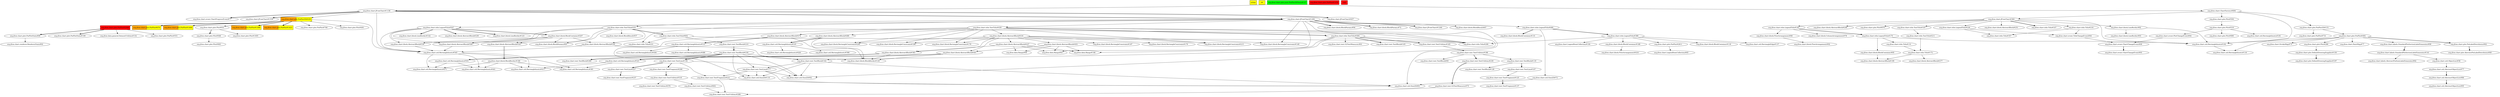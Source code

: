 digraph enhanced {
	"ochiai" [style=striped shape=box fillcolor="yellow"];
	"d4" [style=striped shape=box fillcolor="yellow"];
	"org.jfree.chart.plot.PiePlot#1398" [style=striped shape=box fillcolor="orange:yellow"];
	"org.jfree.chart.plot.PiePlot3D#230" [style=striped shape=box fillcolor="orange:yellow"];
	"org.jfree.chart.plot.junit.PiePlot3DTests#137" [style=striped shape=box fillcolor="green"];
	"org.jfree.chart.plot.PiePlot#1423" [style=striped shape=box fillcolor="orange:yellow"];
	"org.jfree.chart.plot.PiePlot#2049" [style=striped shape=box fillcolor="red"];
	"org.jfree.chart.plot.PiePlot#1378" [style=striped shape=box fillcolor="red"];
	"org.jfree.chart.plot.PiePlot#670" [style=striped shape=box fillcolor="orange:yellow"];
	"org.jfree.chart.plot.PiePlot#1448" [style=striped shape=box fillcolor="orange:yellow"];
	"real" [style=striped shape=box fillcolor="red"];
	"org.jfree.chart.event.TitleChangeEvent#64" -> "org.jfree.chart.event.ChartChangeEvent#69";
	"org.jfree.chart.event.PlotChangeEvent#64" -> "org.jfree.chart.event.ChartChangeEvent#69";
	"org.jfree.chart.block.AbstractBlock#474" -> "org.jfree.chart.util.RectangleInsets#512" [style=bold];
	"org.jfree.chart.util.RectangleInsets#102" -> "org.jfree.chart.util.RectangleInsets#116";
	"org.jfree.chart.plot.PiePlot#492" -> "org.jfree.chart.util.RectangleInsets#116";
	"org.jfree.chart.text.TextFragment#125" -> "org.jfree.chart.text.TextFragment#137" [style=bold];
	"org.jfree.chart.title.LegendTitle#175" -> "org.jfree.chart.title.Title#131";
	"org.jfree.chart.block.BlockBorder#166" -> "org.jfree.chart.util.RectangleInsets#471";
	"org.jfree.chart.util.RectangleInsets#545" -> "org.jfree.chart.util.RectangleInsets#471";
	"org.jfree.chart.util.RectangleInsets#501" -> "org.jfree.chart.util.RectangleInsets#471";
	"org.jfree.chart.util.AbstractObjectList#77" -> "org.jfree.chart.util.AbstractObjectList#86" [style=bold];
	"org.jfree.chart.text.TextLine#177" -> "org.jfree.chart.util.Size2D#81";
	"org.jfree.chart.title.TextTitle#439" -> "org.jfree.chart.util.Size2D#81";
	"org.jfree.chart.text.TextFragment#221" -> "org.jfree.chart.util.Size2D#81";
	"org.jfree.chart.text.TextBlock#162" -> "org.jfree.chart.util.Size2D#81";
	"org.jfree.chart.util.Size2D#72" -> "org.jfree.chart.util.Size2D#81";
	"org.jfree.chart.plot.PiePlot#2049" -> "org.jfree.chart.plot.PiePlotState#89" [style=bold];
	"org.jfree.chart.block.AbstractBlock#416" -> "org.jfree.chart.block.AbstractBlock#452";
	"org.jfree.chart.JFreeChart#1136" -> "org.jfree.chart.JFreeChart#457" [style=bold];
	"org.jfree.chart.labels.StandardPieSectionLabelGenerator#141" -> "org.jfree.chart.labels.AbstractPieItemLabelGenerator#82";
	"org.jfree.chart.JFreeChart#364" -> "org.jfree.chart.block.AbstractBlock#209";
	"org.jfree.chart.ChartFactory#694" -> "org.jfree.chart.util.RectangleInsets#102";
	"org.jfree.chart.block.LineBorder#82" -> "org.jfree.chart.util.RectangleInsets#102";
	"org.jfree.chart.plot.PiePlot#492" -> "org.jfree.chart.util.RectangleInsets#102";
	"org.jfree.chart.title.LegendTitle#175" -> "org.jfree.chart.util.RectangleInsets#102";
	"org.jfree.chart.JFreeChart#364" -> "org.jfree.chart.util.RectangleInsets#102";
	"org.jfree.chart.plot.Plot#931" -> "org.jfree.chart.plot.Plot#1005";
	"org.jfree.chart.title.TextTitle#494" -> "org.jfree.data.Range#108";
	"org.jfree.chart.block.AbstractBlock#452" -> "org.jfree.data.Range#108";
	"org.jfree.chart.block.AbstractBlock#437" -> "org.jfree.data.Range#108";
	"org.jfree.chart.block.AbstractBlock#383" -> "org.jfree.chart.util.RectangleInsets#501" [style=bold];
	"org.jfree.chart.block.AbstractBlock#416" -> "org.jfree.chart.block.RectangleConstraint#197";
	"org.jfree.chart.title.LegendTitle#162" -> "org.jfree.chart.block.FlowArrangement#80";
	"org.jfree.chart.plot.Plot#519" -> "org.jfree.chart.util.RectangleInsets#181";
	"org.jfree.chart.JFreeChart#364" -> "org.jfree.chart.plot.Plot#870";
	"org.jfree.chart.util.ObjectList#58" -> "org.jfree.chart.util.AbstractObjectList#77";
	"org.jfree.chart.text.TextLine#107" -> "org.jfree.chart.text.TextFragment#125";
	"org.jfree.chart.title.LegendTitle#388" -> "org.jfree.chart.LegendItemCollection#104";
	"org.jfree.chart.plot.Plot#504" -> "org.jfree.chart.plot.Plot#519";
	"org.jfree.chart.text.TextBlock#230" -> "org.jfree.chart.text.TextBlock#266" [style=bold];
	"org.jfree.chart.plot.PiePlot3D#151" -> "org.jfree.chart.plot.PiePlot#731";
	"org.jfree.chart.text.TextLine#177" -> "org.jfree.chart.util.Size2D#92";
	"org.jfree.chart.text.TextLine#156" -> "org.jfree.chart.util.Size2D#92";
	"org.jfree.chart.title.TextTitle#439" -> "org.jfree.chart.util.Size2D#92";
	"org.jfree.chart.text.TextBlock#162" -> "org.jfree.chart.util.Size2D#92";
	"org.jfree.chart.text.TextBlock#230" -> "org.jfree.chart.util.Size2D#92";
	"org.jfree.chart.title.Title#216" -> "org.jfree.chart.title.Title#357";
	"org.jfree.chart.title.LegendTitle#229" -> "org.jfree.chart.title.Title#357";
	"org.jfree.chart.JFreeChart#1136" -> "org.jfree.chart.JFreeChart#1282" [style=bold];
	"org.jfree.chart.title.LegendTitle#175" -> "org.jfree.chart.block.BlockContainer#95";
	"org.jfree.chart.title.LegendTitle#469" -> "org.jfree.chart.block.BlockContainer#131" [style=bold];
	"org.jfree.chart.plot.PiePlotState#89" -> "org.jfree.chart.renderer.RendererState#62";
	"org.jfree.chart.labels.StandardPieSectionLabelGenerator#141" -> "org.jfree.chart.util.ObjectList#58";
	"org.jfree.chart.block.BlockContainer#168" -> "org.jfree.chart.block.FlowArrangement#416";
	"org.jfree.chart.text.TextUtilities#186" -> "org.jfree.chart.text.TextBlock#85";
	"org.jfree.chart.text.TextLine#177" -> "org.jfree.chart.util.Size2D#110";
	"org.jfree.chart.title.TextTitle#439" -> "org.jfree.chart.util.Size2D#110";
	"org.jfree.chart.text.TextBlock#162" -> "org.jfree.chart.util.Size2D#110";
	"org.jfree.chart.text.TextBlock#230" -> "org.jfree.chart.util.Size2D#110";
	"org.jfree.chart.plot.PiePlot#492" -> "org.jfree.chart.StrokeMap#75";
	"org.jfree.chart.plot.junit.PiePlot3DTests#137" -> "org.jfree.chart.ChartFactory#694";
	"org.jfree.chart.block.BlockBorder#166" -> "org.jfree.chart.util.RectangleInsets#411";
	"org.jfree.chart.util.RectangleInsets#545" -> "org.jfree.chart.util.RectangleInsets#411";
	"org.jfree.chart.util.RectangleInsets#523" -> "org.jfree.chart.util.RectangleInsets#411";
	"org.jfree.chart.title.LegendTitle#388" -> "org.jfree.chart.plot.PiePlot#2611";
	"org.jfree.chart.plot.Plot#286" -> "org.jfree.chart.plot.DefaultDrawingSupplier#150";
	"org.jfree.chart.ChartFactory#694" -> "org.jfree.chart.plot.PiePlot3D#151";
	"org.jfree.chart.block.AbstractBlock#489" -> "org.jfree.chart.util.RectangleInsets#535" [style=bold];
	"org.jfree.chart.title.TextTitle#494" -> "org.jfree.chart.text.TextBlock#162";
	"org.jfree.chart.text.TextBlock#230" -> "org.jfree.chart.text.TextBlock#162";
	"org.jfree.chart.text.TextLine#227" -> "org.jfree.chart.text.TextFragment#237" [style=bold];
	"org.jfree.chart.JFreeChart#364" -> "org.jfree.chart.title.TextTitle#187";
	"org.jfree.chart.JFreeChart#1282" -> "org.jfree.chart.block.RectangleConstraint#149";
	"org.jfree.chart.block.AbstractBlock#416" -> "org.jfree.chart.block.RectangleConstraint#149";
	"org.jfree.chart.plot.PiePlot#2049" -> "org.jfree.chart.plot.PiePlotState#109" [style=bold];
	"org.jfree.chart.title.LegendTitle#469" -> "org.jfree.chart.title.LegendTitle#388" [style=bold];
	"org.jfree.chart.ChartFactory#694" -> "org.jfree.chart.plot.Plot#504";
	"org.jfree.chart.title.Title#172" -> "org.jfree.chart.block.AbstractBlock#277";
	"org.jfree.chart.title.TextTitle#494" -> "org.jfree.chart.text.TextUtilities#165" [style=bold];
	"org.jfree.chart.text.TextUtilities#602" -> "org.jfree.chart.text.TextUtilities#288";
	"org.jfree.chart.text.G2TextMeasurer#75" -> "org.jfree.chart.text.TextUtilities#288";
	"org.jfree.chart.text.TextFragment#221" -> "org.jfree.chart.text.TextUtilities#288";
	"org.jfree.chart.block.AbstractBlock#416" -> "org.jfree.chart.block.AbstractBlock#437";
	"org.jfree.chart.text.TextUtilities#518" -> "org.jfree.chart.text.TextUtilities#602";
	"org.jfree.chart.util.AbstractObjectList#86" -> "org.jfree.chart.util.AbstractObjectList#95" [style=bold];
	"org.jfree.chart.block.AbstractBlock#545" -> "org.jfree.chart.block.BlockBorder#166" [style=bold];
	"org.jfree.chart.util.RectangleInsets#512" -> "org.jfree.chart.util.RectangleInsets#486";
	"org.jfree.chart.block.AbstractBlock#401" -> "org.jfree.chart.util.RectangleInsets#523" [style=bold];
	"org.jfree.chart.plot.PiePlot3D#230" -> "org.jfree.chart.plot.PiePlot#2049";
	"org.jfree.chart.text.TextLine#177" -> "org.jfree.chart.text.TextFragment#221";
	"org.jfree.chart.text.TextLine#156" -> "org.jfree.chart.text.TextFragment#221";
	"org.jfree.chart.JFreeChart#1282" -> "org.jfree.chart.block.BlockParams#94" [style=bold];
	"org.jfree.chart.labels.StandardPieSectionLabelGenerator#90" -> "org.jfree.chart.labels.StandardPieSectionLabelGenerator#141" [style=bold];
	"org.jfree.chart.title.LegendTitle#469" -> "org.jfree.chart.util.Size2D#72";
	"org.jfree.chart.title.TextTitle#602" -> "org.jfree.chart.text.TextBlock#210";
	"org.jfree.chart.title.TextTitle#187" -> "org.jfree.chart.title.TextTitle#211";
	"org.jfree.chart.text.TextBlock#230" -> "org.jfree.chart.text.TextLine#156" [style=bold];
	"org.jfree.chart.block.AbstractBlock#416" -> "org.jfree.chart.block.AbstractBlock#383";
	"org.jfree.chart.block.AbstractBlock#437" -> "org.jfree.chart.block.AbstractBlock#383";
	"org.jfree.chart.plot.PiePlot#492" -> "org.jfree.chart.PaintMap#77";
	"org.jfree.chart.block.BlockContainer#207" -> "org.jfree.chart.block.BlockParams#85";
	"org.jfree.chart.title.TextTitle#555" -> "org.jfree.chart.block.BlockParams#85";
	"org.jfree.chart.title.LegendTitle#388" -> "org.jfree.chart.block.BlockContainer#118";
	"org.jfree.chart.block.BlockContainer#207" -> "org.jfree.chart.block.AbstractBlock#545";
	"org.jfree.chart.title.TextTitle#555" -> "org.jfree.chart.block.AbstractBlock#545";
	"org.jfree.chart.util.RectangleInsets#535" -> "org.jfree.chart.util.RectangleInsets#396";
	"org.jfree.chart.title.TextTitle#555" -> "org.jfree.chart.title.TextTitle#602" [style=bold];
	"org.jfree.chart.plot.PiePlot3D#230" -> "org.jfree.chart.plot.PiePlot#1423" [style=bold];
	"org.jfree.chart.title.Title#131" -> "org.jfree.chart.title.Title#172";
	"org.jfree.chart.title.TextTitle#211" -> "org.jfree.chart.title.Title#172";
	"org.jfree.chart.plot.Plot#946" -> "org.jfree.chart.plot.Plot#963";
	"org.jfree.chart.plot.PiePlot3D#151" -> "org.jfree.chart.plot.PiePlot#492";
	"org.jfree.chart.title.TextTitle#439" -> "org.jfree.chart.block.RectangleConstraint#206";
	"org.jfree.chart.block.AbstractBlock#416" -> "org.jfree.chart.block.RectangleConstraint#206";
	"org.jfree.chart.JFreeChart#364" -> "org.jfree.chart.title.LegendTitle#162";
	"org.jfree.chart.plot.PiePlot#492" -> "org.jfree.chart.plot.Plot#286";
	"org.jfree.chart.JFreeChart#364" -> "org.jfree.chart.block.AbstractBlock#251";
	"org.jfree.chart.text.TextLine#156" -> "org.jfree.chart.text.TextFragment#206" [style=bold];
	"org.jfree.chart.text.TextUtilities#239" -> "org.jfree.chart.text.G2TextMeasurer#75" [style=bold];
	"org.jfree.chart.title.LegendTitle#388" -> "org.jfree.chart.title.Title#206";
	"org.jfree.chart.title.TextTitle#494" -> "org.jfree.chart.title.Title#206";
	"org.jfree.chart.title.TextTitle#602" -> "org.jfree.chart.title.Title#206";
	"org.jfree.chart.JFreeChart#1282" -> "org.jfree.chart.title.Title#206";
	"org.jfree.chart.title.TextTitle#555" -> "org.jfree.chart.title.Title#206";
	"org.jfree.chart.title.TextTitle#555" -> "org.jfree.chart.block.BlockResult#57";
	"org.jfree.chart.util.RectangleInsets#535" -> "org.jfree.chart.util.RectangleInsets#426";
	"org.jfree.chart.block.BlockContainer#207" -> "org.jfree.chart.block.AbstractBlock#534";
	"org.jfree.chart.title.TextTitle#555" -> "org.jfree.chart.block.AbstractBlock#534";
	"org.jfree.chart.title.LegendTitle#507" -> "org.jfree.chart.block.AbstractBlock#534";
	"org.jfree.chart.text.TextUtilities#165" -> "org.jfree.chart.text.TextUtilities#186";
	"org.jfree.chart.title.TextTitle#439" -> "org.jfree.chart.block.AbstractBlock#416";
	"org.jfree.chart.block.AbstractBlock#383" -> "org.jfree.chart.block.BlockBorder#145";
	"org.jfree.chart.block.AbstractBlock#474" -> "org.jfree.chart.block.BlockBorder#145";
	"org.jfree.chart.block.AbstractBlock#401" -> "org.jfree.chart.block.BlockBorder#145";
	"org.jfree.chart.block.AbstractBlock#489" -> "org.jfree.chart.block.BlockBorder#145";
	"org.jfree.chart.block.AbstractBlock#520" -> "org.jfree.chart.block.BlockBorder#145";
	"org.jfree.chart.plot.PiePlot#2611" -> "org.jfree.chart.LegendItemCollection#65";
	"org.jfree.chart.plot.PiePlot#492" -> "org.jfree.chart.plot.PieLabelDistributor#62" [style=bold];
	"org.jfree.chart.plot.PiePlot#492" -> "org.jfree.chart.labels.StandardPieSectionLabelGenerator#90";
	"org.jfree.chart.JFreeChart#1282" -> "org.jfree.chart.title.TextTitle#439";
	"org.jfree.chart.block.AbstractBlock#506" -> "org.jfree.chart.util.RectangleInsets#545";
	"org.jfree.chart.plot.PiePlot3D#230" -> "org.jfree.chart.util.RectangleInsets#545";
	"org.jfree.chart.block.AbstractBlock#534" -> "org.jfree.chart.util.RectangleInsets#545";
	"org.jfree.chart.block.AbstractBlock#520" -> "org.jfree.chart.util.RectangleInsets#545";
	"org.jfree.chart.JFreeChart#1136" -> "org.jfree.chart.util.RectangleInsets#545";
	"org.jfree.chart.title.LegendTitle#507" -> "org.jfree.chart.util.RectangleInsets#545";
	"org.jfree.chart.JFreeChart#1282" -> "org.jfree.chart.title.TextTitle#555";
	"org.jfree.chart.JFreeChart#364" -> "org.jfree.chart.block.LineBorder#82";
	"org.jfree.chart.JFreeChart#1282" -> "org.jfree.chart.block.BlockParams#72" [style=bold];
	"org.jfree.chart.block.BlockBorder#166" -> "org.jfree.chart.util.RectangleInsets#381";
	"org.jfree.chart.util.RectangleInsets#545" -> "org.jfree.chart.util.RectangleInsets#381";
	"org.jfree.chart.util.RectangleInsets#523" -> "org.jfree.chart.util.RectangleInsets#381";
	"org.jfree.chart.title.LegendTitle#162" -> "org.jfree.chart.title.LegendTitle#175" [style=bold];
	"org.jfree.chart.text.TextBlock#210" -> "org.jfree.chart.text.TextBlock#230" [style=bold];
	"org.jfree.chart.text.TextBlock#162" -> "org.jfree.chart.text.TextLine#177";
	"org.jfree.chart.text.TextBlock#230" -> "org.jfree.chart.text.TextLine#177";
	"org.jfree.chart.title.TextTitle#494" -> "org.jfree.chart.text.G2TextMeasurer#61";
	"org.jfree.chart.JFreeChart#1282" -> "org.jfree.chart.JFreeChart#1240" [style=bold];
	"org.jfree.chart.JFreeChart#1282" -> "org.jfree.chart.block.BlockResult#67";
	"org.jfree.chart.title.TextTitle#494" -> "org.jfree.chart.text.TextBlock#105" [style=bold];
	"org.jfree.chart.title.TextTitle#439" -> "org.jfree.chart.block.AbstractBlock#489";
	"org.jfree.chart.block.AbstractBlock#452" -> "org.jfree.chart.block.AbstractBlock#401";
	"org.jfree.chart.block.AbstractBlock#416" -> "org.jfree.chart.block.AbstractBlock#401";
	"org.jfree.chart.block.BlockContainer#207" -> "org.jfree.chart.block.AbstractBlock#520";
	"org.jfree.chart.title.TextTitle#555" -> "org.jfree.chart.block.AbstractBlock#520";
	"org.jfree.chart.ChartFactory#694" -> "org.jfree.chart.JFreeChart#364";
	"org.jfree.chart.text.TextUtilities#518" -> "org.jfree.chart.text.TextUtilities#476";
	"org.jfree.chart.event.ChartChangeEvent#69" -> "org.jfree.chart.event.ChartChangeEvent#93" [style=bold];
	"org.jfree.chart.JFreeChart#1136" -> "org.jfree.chart.event.ChartProgressEvent#77" [style=bold];
	"org.jfree.chart.text.TextUtilities#186" -> "org.jfree.chart.text.TextUtilities#239" [style=bold];
	"org.jfree.chart.JFreeChart#1136" -> "org.jfree.chart.JFreeChart#1539" [style=bold];
	"org.jfree.chart.JFreeChart#1136" -> "org.jfree.chart.plot.PiePlot3D#230";
	"org.jfree.chart.text.TextFragment#206" -> "org.jfree.chart.text.TextUtilities#518" [style=bold];
	"org.jfree.chart.title.TextTitle#439" -> "org.jfree.chart.block.RectangleConstraint#188";
	"org.jfree.chart.block.AbstractBlock#416" -> "org.jfree.chart.block.RectangleConstraint#188";
	"org.jfree.chart.title.Title#216" -> "org.jfree.chart.event.TitleChangeEvent#64";
	"org.jfree.chart.title.LegendTitle#229" -> "org.jfree.chart.event.TitleChangeEvent#64";
	"org.jfree.chart.util.RectangleInsets#512" -> "org.jfree.chart.util.RectangleInsets#456";
	"org.jfree.chart.plot.PiePlot3D#230" -> "org.jfree.chart.plot.PiePlot#670" [style=bold];
	"org.jfree.chart.block.FlowArrangement#80" -> "org.jfree.chart.block.FlowArrangement#92";
	"org.jfree.chart.block.AbstractBlock#452" -> "org.jfree.data.Range#99";
	"org.jfree.chart.block.AbstractBlock#437" -> "org.jfree.data.Range#99";
	"org.jfree.chart.block.LineBorder#82" -> "org.jfree.chart.block.LineBorder#93";
	"org.jfree.chart.plot.PiePlot3D#230" -> "org.jfree.chart.plot.PiePlot#1448" [style=bold];
	"org.jfree.chart.title.TextTitle#602" -> "org.jfree.chart.title.Title#231";
	"org.jfree.chart.JFreeChart#1282" -> "org.jfree.chart.title.Title#231";
	"org.jfree.chart.title.LegendTitle#388" -> "org.jfree.chart.util.RectangleEdge#137";
	"org.jfree.chart.plot.Plot#931" -> "org.jfree.chart.plot.Plot#946" [style=bold];
	"org.jfree.chart.title.LegendTitle#507" -> "org.jfree.chart.block.BlockContainer#207" [style=bold];
	"org.jfree.chart.JFreeChart#1282" -> "org.jfree.chart.title.LegendTitle#469";
	"org.jfree.chart.title.TextTitle#439" -> "org.jfree.chart.block.AbstractBlock#474";
	"org.jfree.chart.text.TextUtilities#186" -> "org.jfree.chart.text.TextBlock#119";
	"org.jfree.chart.title.LegendTitle#162" -> "org.jfree.chart.block.ColumnArrangement#78";
	"org.jfree.chart.plot.PiePlot3D#230" -> "org.jfree.chart.plot.PiePlot#706";
	"org.jfree.chart.title.LegendTitle#507" -> "org.jfree.chart.block.LineBorder#142" [style=bold];
	"org.jfree.chart.JFreeChart#364" -> "org.jfree.chart.title.LegendTitle#229";
	"org.jfree.chart.plot.PiePlot#2049" -> "org.jfree.data.general.DatasetUtilities#152";
	"org.jfree.chart.plot.DefaultDrawingSupplier#150" -> "org.jfree.chart.plot.DefaultDrawingSupplier#197" [style=bold];
	"org.jfree.chart.title.LegendTitle#388" -> "org.jfree.chart.block.BlockContainer#168";
	"org.jfree.chart.plot.junit.PiePlot3DTests#137" -> "org.jfree.chart.JFreeChart#1136";
	"org.jfree.chart.title.LegendTitle#507" -> "org.jfree.chart.block.AbstractBlock#239" [style=bold];
	"org.jfree.chart.JFreeChart#1282" -> "org.jfree.chart.title.LegendTitle#507";
	"org.jfree.chart.plot.PiePlot3D#230" -> "org.jfree.chart.plot.PiePlot#1398" [style=bold];
	"org.jfree.chart.block.BlockBorder#166" -> "org.jfree.chart.util.RectangleInsets#441";
	"org.jfree.chart.util.RectangleInsets#545" -> "org.jfree.chart.util.RectangleInsets#441";
	"org.jfree.chart.util.RectangleInsets#501" -> "org.jfree.chart.util.RectangleInsets#441";
	"org.jfree.chart.block.BlockContainer#207" -> "org.jfree.chart.block.AbstractBlock#506";
	"org.jfree.chart.title.TextTitle#555" -> "org.jfree.chart.block.AbstractBlock#506";
	"org.jfree.chart.title.LegendTitle#507" -> "org.jfree.chart.block.AbstractBlock#506";
	"org.jfree.chart.block.AbstractBlock#452" -> "org.jfree.data.Range#83";
	"org.jfree.chart.JFreeChart#1282" -> "org.jfree.data.Range#83";
	"org.jfree.chart.block.AbstractBlock#437" -> "org.jfree.data.Range#83";
	"org.jfree.chart.plot.PiePlot3D#230" -> "org.jfree.chart.plot.Plot#491";
	"org.jfree.chart.block.AbstractBlock#416" -> "org.jfree.chart.block.RectangleConstraint#170";
	"org.jfree.chart.plot.PieLabelDistributor#62" -> "org.jfree.chart.plot.AbstractPieLabelDistributor#60" [style=bold];
	"org.jfree.chart.title.LegendTitle#507" -> "org.jfree.chart.block.LineBorder#123" [style=bold];
	"org.jfree.chart.text.TextLine#156" -> "org.jfree.chart.text.TextLine#227" [style=bold];
	"org.jfree.chart.title.TextTitle#439" -> "org.jfree.chart.block.RectangleConstraint#179";
	"org.jfree.chart.block.AbstractBlock#416" -> "org.jfree.chart.block.RectangleConstraint#179";
	"org.jfree.chart.text.TextBlock#119" -> "org.jfree.chart.text.TextLine#107" [style=bold];
	"org.jfree.chart.plot.Plot#519" -> "org.jfree.chart.plot.Plot#890";
	"org.jfree.chart.plot.Plot#519" -> "org.jfree.chart.event.PlotChangeEvent#64";
	"org.jfree.chart.title.TextTitle#439" -> "org.jfree.chart.block.RectangleConstraint#215";
	"org.jfree.chart.block.AbstractBlock#416" -> "org.jfree.chart.block.RectangleConstraint#215";
	"org.jfree.chart.title.TextTitle#439" -> "org.jfree.chart.title.TextTitle#494" [style=bold];
	"org.jfree.chart.JFreeChart#364" -> "org.jfree.chart.title.Title#337" [style=bold];
	"org.jfree.chart.JFreeChart#364" -> "org.jfree.chart.title.Title#216";
	"org.jfree.chart.plot.PiePlot#2049" -> "org.jfree.chart.plot.PiePlot#551";
	"org.jfree.chart.plot.PiePlot3D#230" -> "org.jfree.chart.plot.Plot#931";
	"org.jfree.chart.text.TextBlock#119" -> "org.jfree.chart.text.TextBlock#128";
	"org.jfree.chart.title.Title#172" -> "org.jfree.chart.block.AbstractBlock#109";
	"org.jfree.chart.block.BlockContainer#95" -> "org.jfree.chart.block.AbstractBlock#109";
}
